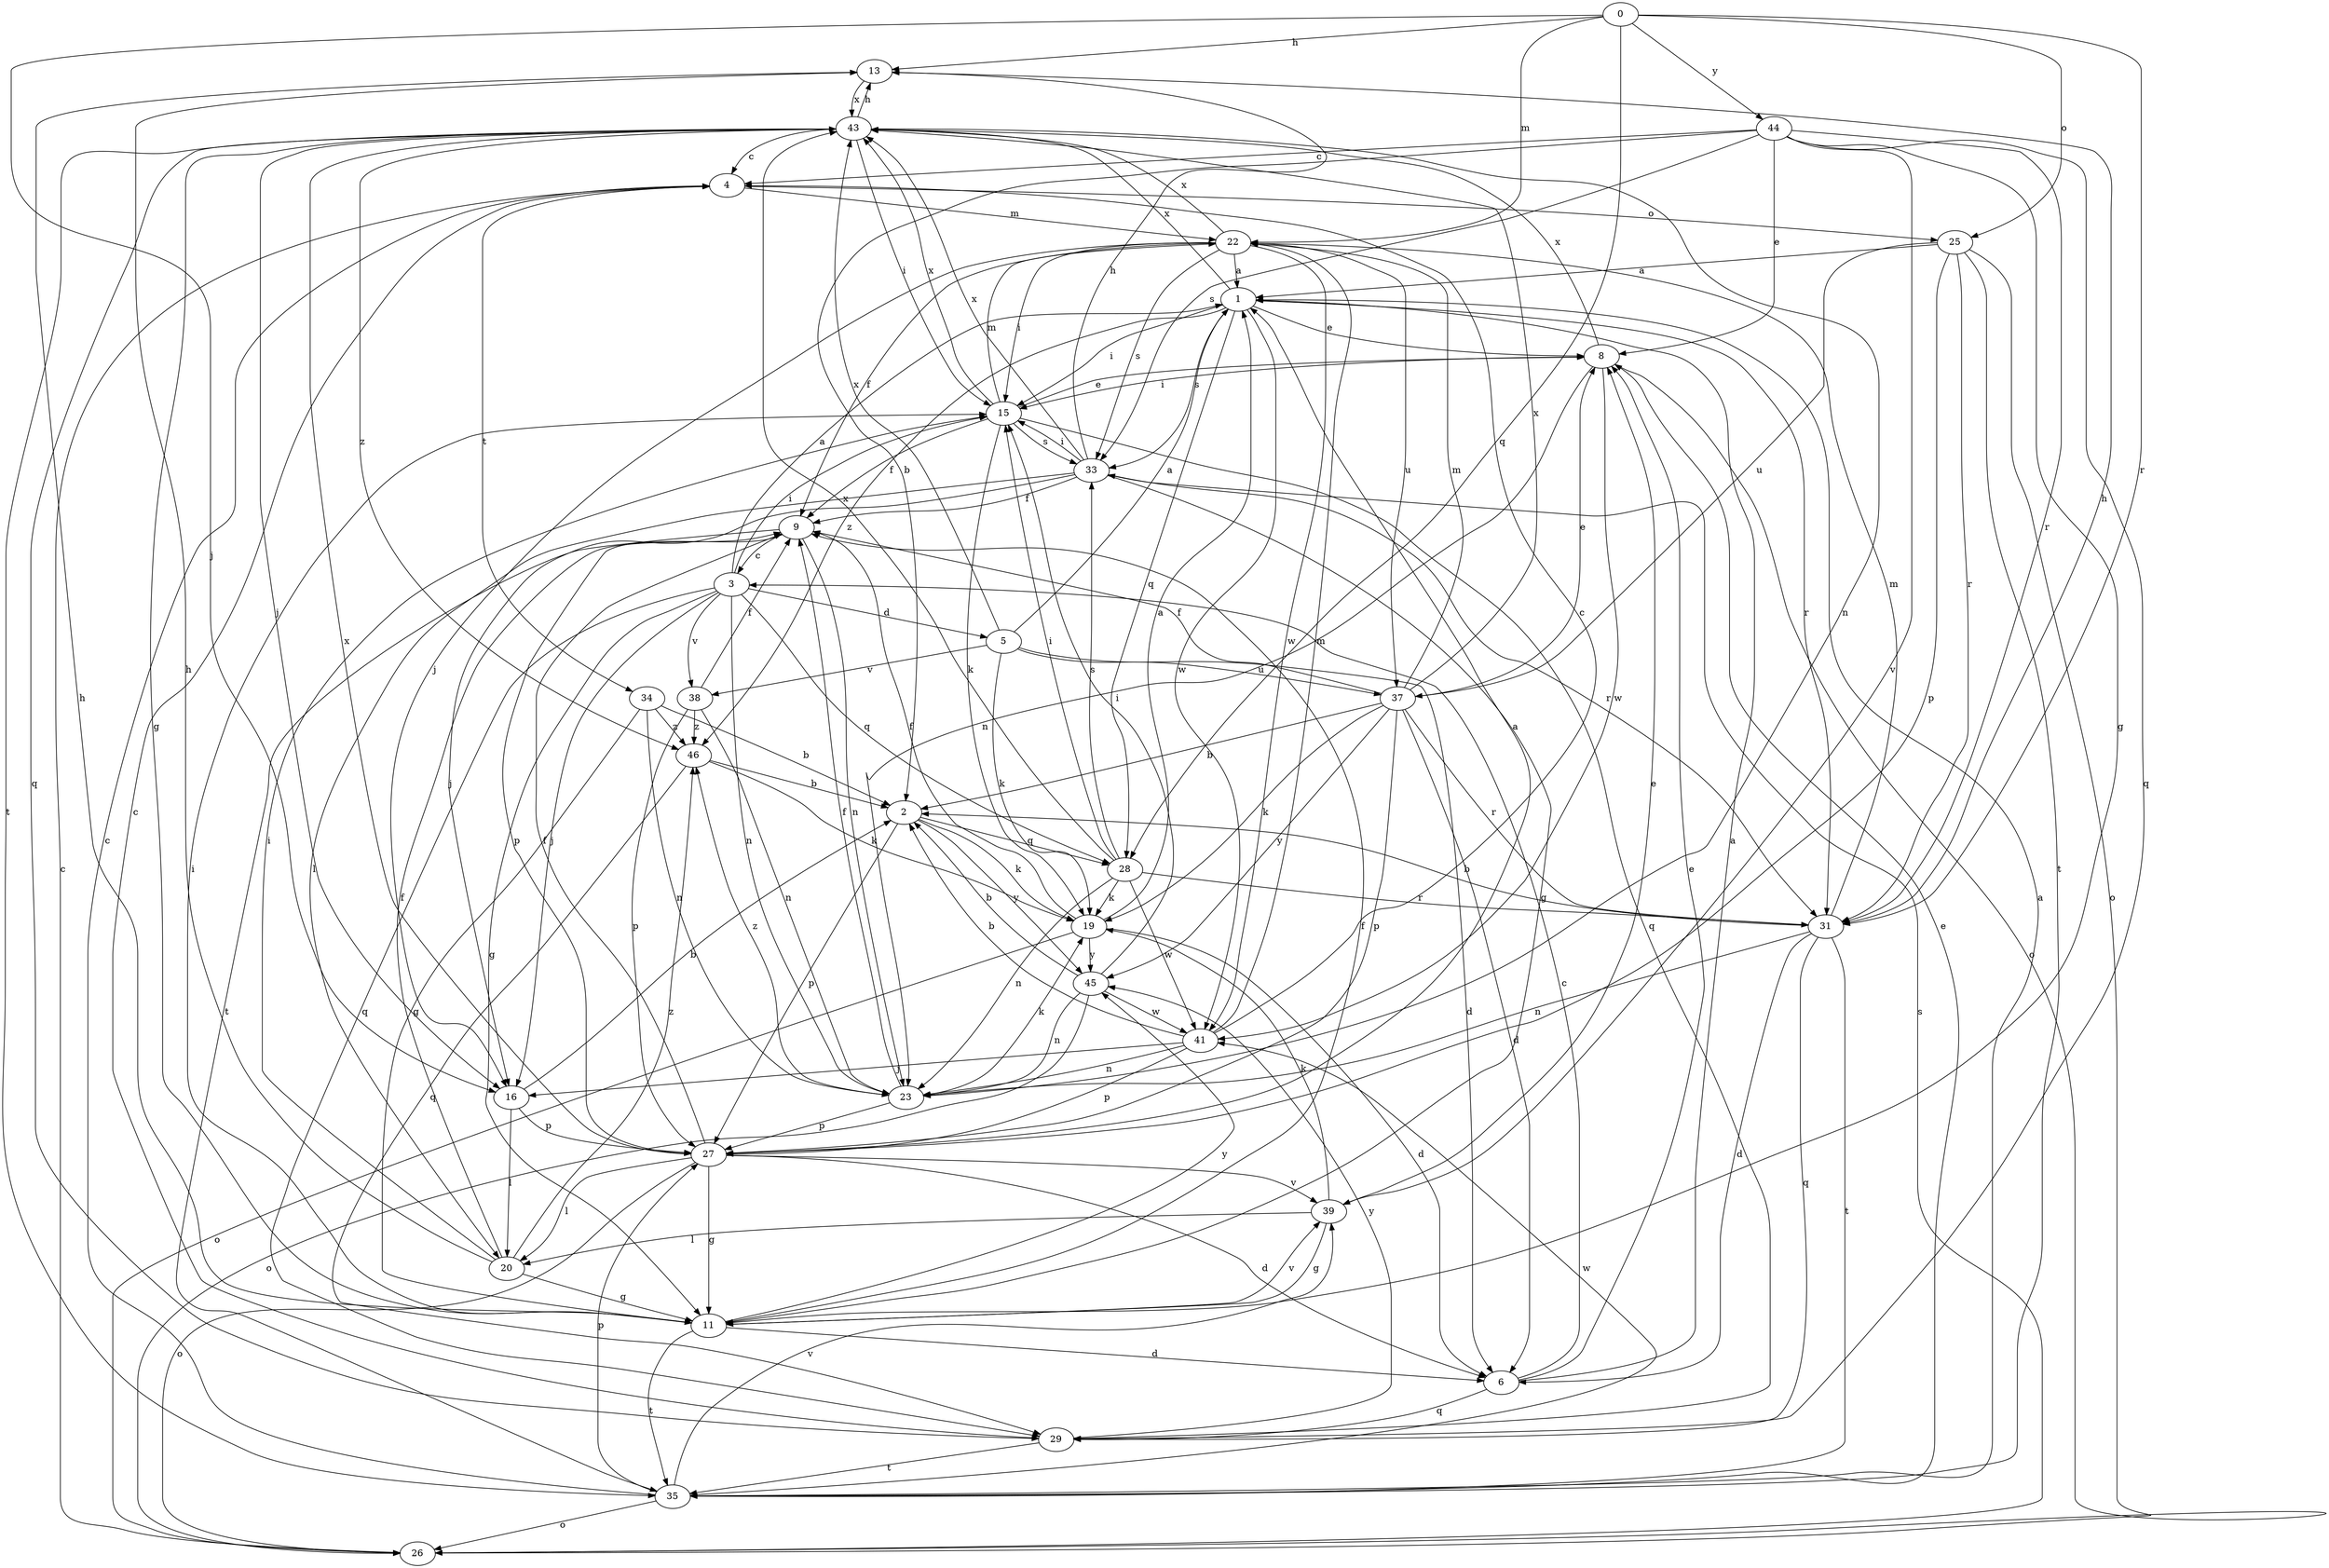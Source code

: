 strict digraph  {
0;
1;
2;
3;
4;
5;
6;
8;
9;
11;
13;
15;
16;
19;
20;
22;
23;
25;
26;
27;
28;
29;
31;
33;
34;
35;
37;
38;
39;
41;
43;
44;
45;
46;
0 -> 13  [label=h];
0 -> 16  [label=j];
0 -> 22  [label=m];
0 -> 25  [label=o];
0 -> 28  [label=q];
0 -> 31  [label=r];
0 -> 44  [label=y];
1 -> 8  [label=e];
1 -> 15  [label=i];
1 -> 28  [label=q];
1 -> 31  [label=r];
1 -> 33  [label=s];
1 -> 41  [label=w];
1 -> 43  [label=x];
1 -> 46  [label=z];
2 -> 19  [label=k];
2 -> 27  [label=p];
2 -> 28  [label=q];
2 -> 45  [label=y];
3 -> 1  [label=a];
3 -> 5  [label=d];
3 -> 11  [label=g];
3 -> 15  [label=i];
3 -> 16  [label=j];
3 -> 23  [label=n];
3 -> 28  [label=q];
3 -> 29  [label=q];
3 -> 38  [label=v];
4 -> 22  [label=m];
4 -> 25  [label=o];
4 -> 34  [label=t];
5 -> 1  [label=a];
5 -> 6  [label=d];
5 -> 19  [label=k];
5 -> 37  [label=u];
5 -> 38  [label=v];
5 -> 43  [label=x];
6 -> 1  [label=a];
6 -> 3  [label=c];
6 -> 8  [label=e];
6 -> 29  [label=q];
8 -> 15  [label=i];
8 -> 23  [label=n];
8 -> 26  [label=o];
8 -> 41  [label=w];
8 -> 43  [label=x];
9 -> 3  [label=c];
9 -> 23  [label=n];
9 -> 27  [label=p];
9 -> 35  [label=t];
11 -> 6  [label=d];
11 -> 9  [label=f];
11 -> 13  [label=h];
11 -> 15  [label=i];
11 -> 35  [label=t];
11 -> 39  [label=v];
11 -> 45  [label=y];
13 -> 43  [label=x];
15 -> 8  [label=e];
15 -> 9  [label=f];
15 -> 19  [label=k];
15 -> 22  [label=m];
15 -> 29  [label=q];
15 -> 33  [label=s];
15 -> 43  [label=x];
16 -> 2  [label=b];
16 -> 20  [label=l];
16 -> 27  [label=p];
19 -> 1  [label=a];
19 -> 6  [label=d];
19 -> 9  [label=f];
19 -> 26  [label=o];
19 -> 45  [label=y];
20 -> 9  [label=f];
20 -> 11  [label=g];
20 -> 13  [label=h];
20 -> 15  [label=i];
20 -> 46  [label=z];
22 -> 1  [label=a];
22 -> 9  [label=f];
22 -> 15  [label=i];
22 -> 16  [label=j];
22 -> 33  [label=s];
22 -> 37  [label=u];
22 -> 41  [label=w];
22 -> 43  [label=x];
23 -> 9  [label=f];
23 -> 19  [label=k];
23 -> 27  [label=p];
23 -> 46  [label=z];
25 -> 1  [label=a];
25 -> 26  [label=o];
25 -> 27  [label=p];
25 -> 31  [label=r];
25 -> 35  [label=t];
25 -> 37  [label=u];
26 -> 4  [label=c];
26 -> 33  [label=s];
27 -> 1  [label=a];
27 -> 6  [label=d];
27 -> 9  [label=f];
27 -> 11  [label=g];
27 -> 20  [label=l];
27 -> 26  [label=o];
27 -> 39  [label=v];
27 -> 43  [label=x];
28 -> 15  [label=i];
28 -> 19  [label=k];
28 -> 23  [label=n];
28 -> 31  [label=r];
28 -> 33  [label=s];
28 -> 41  [label=w];
28 -> 43  [label=x];
29 -> 4  [label=c];
29 -> 35  [label=t];
29 -> 45  [label=y];
31 -> 2  [label=b];
31 -> 6  [label=d];
31 -> 13  [label=h];
31 -> 22  [label=m];
31 -> 23  [label=n];
31 -> 29  [label=q];
31 -> 35  [label=t];
33 -> 9  [label=f];
33 -> 11  [label=g];
33 -> 13  [label=h];
33 -> 15  [label=i];
33 -> 16  [label=j];
33 -> 20  [label=l];
33 -> 31  [label=r];
33 -> 43  [label=x];
34 -> 2  [label=b];
34 -> 11  [label=g];
34 -> 23  [label=n];
34 -> 46  [label=z];
35 -> 1  [label=a];
35 -> 4  [label=c];
35 -> 8  [label=e];
35 -> 26  [label=o];
35 -> 27  [label=p];
35 -> 39  [label=v];
35 -> 41  [label=w];
37 -> 2  [label=b];
37 -> 6  [label=d];
37 -> 8  [label=e];
37 -> 9  [label=f];
37 -> 19  [label=k];
37 -> 22  [label=m];
37 -> 27  [label=p];
37 -> 31  [label=r];
37 -> 43  [label=x];
37 -> 45  [label=y];
38 -> 9  [label=f];
38 -> 23  [label=n];
38 -> 27  [label=p];
38 -> 46  [label=z];
39 -> 8  [label=e];
39 -> 11  [label=g];
39 -> 19  [label=k];
39 -> 20  [label=l];
41 -> 2  [label=b];
41 -> 4  [label=c];
41 -> 16  [label=j];
41 -> 22  [label=m];
41 -> 23  [label=n];
41 -> 27  [label=p];
43 -> 4  [label=c];
43 -> 11  [label=g];
43 -> 13  [label=h];
43 -> 15  [label=i];
43 -> 16  [label=j];
43 -> 23  [label=n];
43 -> 29  [label=q];
43 -> 35  [label=t];
43 -> 46  [label=z];
44 -> 2  [label=b];
44 -> 4  [label=c];
44 -> 8  [label=e];
44 -> 11  [label=g];
44 -> 29  [label=q];
44 -> 31  [label=r];
44 -> 33  [label=s];
44 -> 39  [label=v];
45 -> 2  [label=b];
45 -> 15  [label=i];
45 -> 23  [label=n];
45 -> 26  [label=o];
45 -> 41  [label=w];
46 -> 2  [label=b];
46 -> 19  [label=k];
46 -> 29  [label=q];
}
